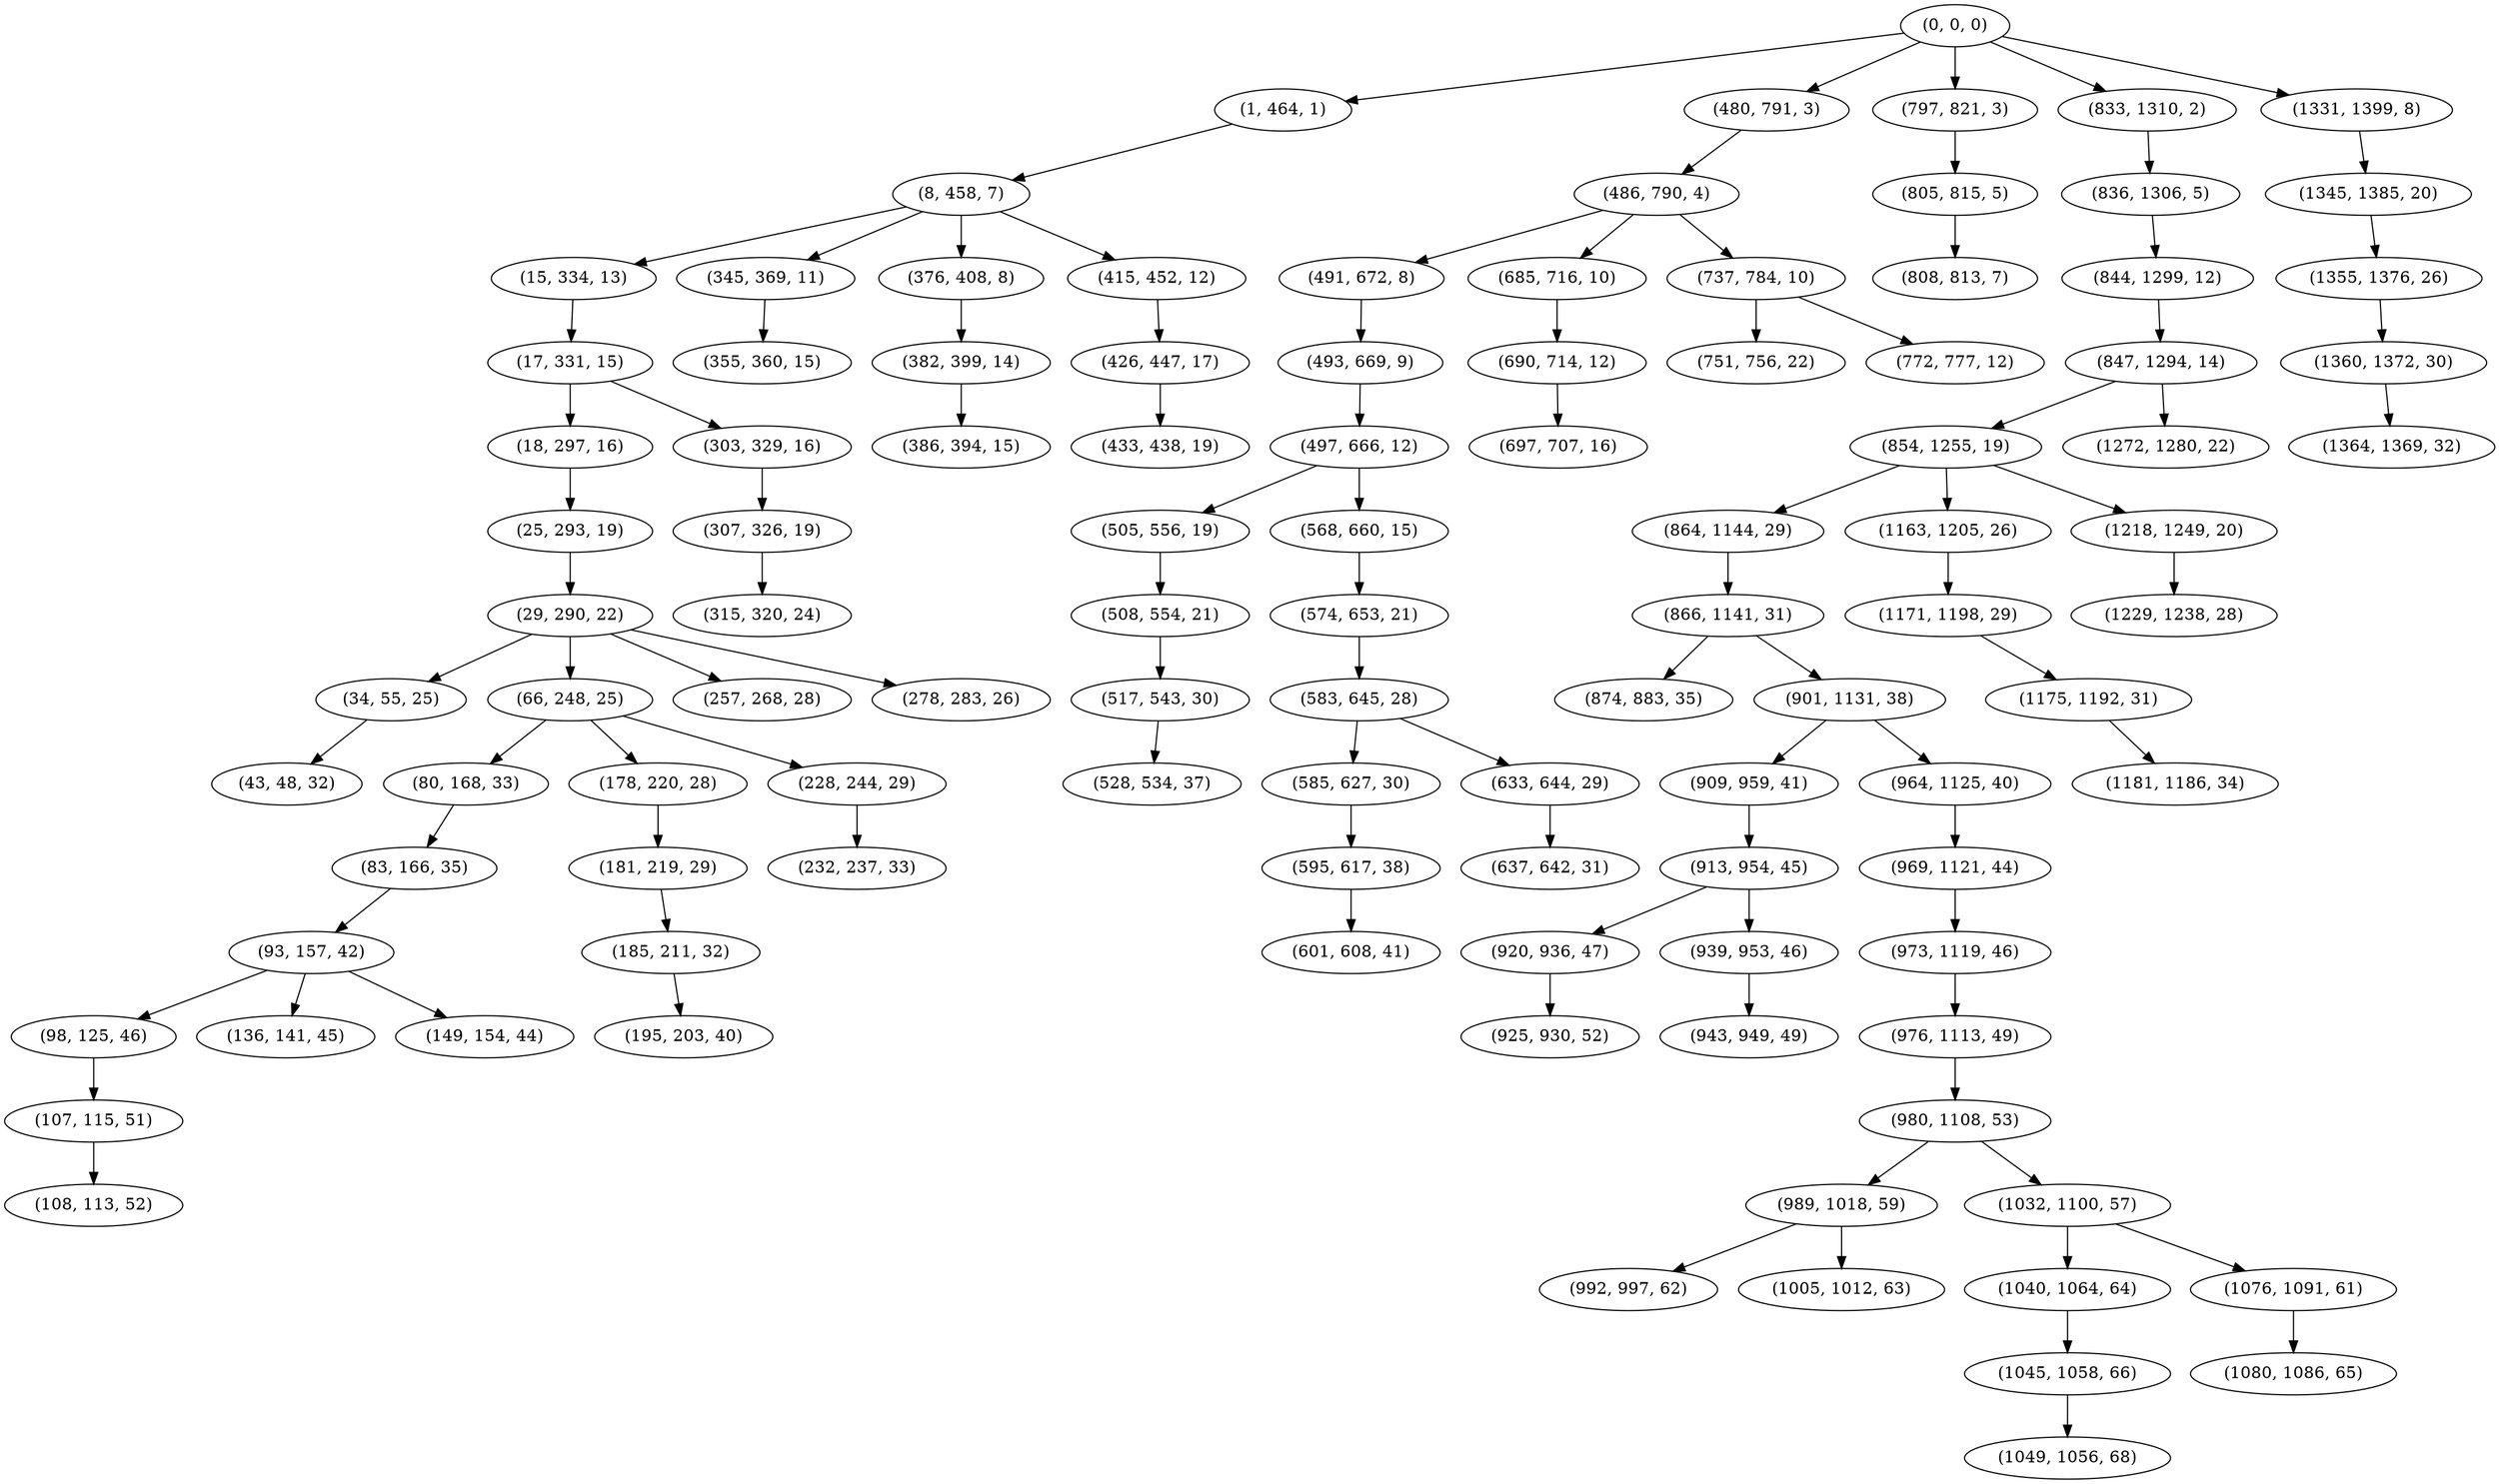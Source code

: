 digraph tree {
    "(0, 0, 0)";
    "(1, 464, 1)";
    "(8, 458, 7)";
    "(15, 334, 13)";
    "(17, 331, 15)";
    "(18, 297, 16)";
    "(25, 293, 19)";
    "(29, 290, 22)";
    "(34, 55, 25)";
    "(43, 48, 32)";
    "(66, 248, 25)";
    "(80, 168, 33)";
    "(83, 166, 35)";
    "(93, 157, 42)";
    "(98, 125, 46)";
    "(107, 115, 51)";
    "(108, 113, 52)";
    "(136, 141, 45)";
    "(149, 154, 44)";
    "(178, 220, 28)";
    "(181, 219, 29)";
    "(185, 211, 32)";
    "(195, 203, 40)";
    "(228, 244, 29)";
    "(232, 237, 33)";
    "(257, 268, 28)";
    "(278, 283, 26)";
    "(303, 329, 16)";
    "(307, 326, 19)";
    "(315, 320, 24)";
    "(345, 369, 11)";
    "(355, 360, 15)";
    "(376, 408, 8)";
    "(382, 399, 14)";
    "(386, 394, 15)";
    "(415, 452, 12)";
    "(426, 447, 17)";
    "(433, 438, 19)";
    "(480, 791, 3)";
    "(486, 790, 4)";
    "(491, 672, 8)";
    "(493, 669, 9)";
    "(497, 666, 12)";
    "(505, 556, 19)";
    "(508, 554, 21)";
    "(517, 543, 30)";
    "(528, 534, 37)";
    "(568, 660, 15)";
    "(574, 653, 21)";
    "(583, 645, 28)";
    "(585, 627, 30)";
    "(595, 617, 38)";
    "(601, 608, 41)";
    "(633, 644, 29)";
    "(637, 642, 31)";
    "(685, 716, 10)";
    "(690, 714, 12)";
    "(697, 707, 16)";
    "(737, 784, 10)";
    "(751, 756, 22)";
    "(772, 777, 12)";
    "(797, 821, 3)";
    "(805, 815, 5)";
    "(808, 813, 7)";
    "(833, 1310, 2)";
    "(836, 1306, 5)";
    "(844, 1299, 12)";
    "(847, 1294, 14)";
    "(854, 1255, 19)";
    "(864, 1144, 29)";
    "(866, 1141, 31)";
    "(874, 883, 35)";
    "(901, 1131, 38)";
    "(909, 959, 41)";
    "(913, 954, 45)";
    "(920, 936, 47)";
    "(925, 930, 52)";
    "(939, 953, 46)";
    "(943, 949, 49)";
    "(964, 1125, 40)";
    "(969, 1121, 44)";
    "(973, 1119, 46)";
    "(976, 1113, 49)";
    "(980, 1108, 53)";
    "(989, 1018, 59)";
    "(992, 997, 62)";
    "(1005, 1012, 63)";
    "(1032, 1100, 57)";
    "(1040, 1064, 64)";
    "(1045, 1058, 66)";
    "(1049, 1056, 68)";
    "(1076, 1091, 61)";
    "(1080, 1086, 65)";
    "(1163, 1205, 26)";
    "(1171, 1198, 29)";
    "(1175, 1192, 31)";
    "(1181, 1186, 34)";
    "(1218, 1249, 20)";
    "(1229, 1238, 28)";
    "(1272, 1280, 22)";
    "(1331, 1399, 8)";
    "(1345, 1385, 20)";
    "(1355, 1376, 26)";
    "(1360, 1372, 30)";
    "(1364, 1369, 32)";
    "(0, 0, 0)" -> "(1, 464, 1)";
    "(0, 0, 0)" -> "(480, 791, 3)";
    "(0, 0, 0)" -> "(797, 821, 3)";
    "(0, 0, 0)" -> "(833, 1310, 2)";
    "(0, 0, 0)" -> "(1331, 1399, 8)";
    "(1, 464, 1)" -> "(8, 458, 7)";
    "(8, 458, 7)" -> "(15, 334, 13)";
    "(8, 458, 7)" -> "(345, 369, 11)";
    "(8, 458, 7)" -> "(376, 408, 8)";
    "(8, 458, 7)" -> "(415, 452, 12)";
    "(15, 334, 13)" -> "(17, 331, 15)";
    "(17, 331, 15)" -> "(18, 297, 16)";
    "(17, 331, 15)" -> "(303, 329, 16)";
    "(18, 297, 16)" -> "(25, 293, 19)";
    "(25, 293, 19)" -> "(29, 290, 22)";
    "(29, 290, 22)" -> "(34, 55, 25)";
    "(29, 290, 22)" -> "(66, 248, 25)";
    "(29, 290, 22)" -> "(257, 268, 28)";
    "(29, 290, 22)" -> "(278, 283, 26)";
    "(34, 55, 25)" -> "(43, 48, 32)";
    "(66, 248, 25)" -> "(80, 168, 33)";
    "(66, 248, 25)" -> "(178, 220, 28)";
    "(66, 248, 25)" -> "(228, 244, 29)";
    "(80, 168, 33)" -> "(83, 166, 35)";
    "(83, 166, 35)" -> "(93, 157, 42)";
    "(93, 157, 42)" -> "(98, 125, 46)";
    "(93, 157, 42)" -> "(136, 141, 45)";
    "(93, 157, 42)" -> "(149, 154, 44)";
    "(98, 125, 46)" -> "(107, 115, 51)";
    "(107, 115, 51)" -> "(108, 113, 52)";
    "(178, 220, 28)" -> "(181, 219, 29)";
    "(181, 219, 29)" -> "(185, 211, 32)";
    "(185, 211, 32)" -> "(195, 203, 40)";
    "(228, 244, 29)" -> "(232, 237, 33)";
    "(303, 329, 16)" -> "(307, 326, 19)";
    "(307, 326, 19)" -> "(315, 320, 24)";
    "(345, 369, 11)" -> "(355, 360, 15)";
    "(376, 408, 8)" -> "(382, 399, 14)";
    "(382, 399, 14)" -> "(386, 394, 15)";
    "(415, 452, 12)" -> "(426, 447, 17)";
    "(426, 447, 17)" -> "(433, 438, 19)";
    "(480, 791, 3)" -> "(486, 790, 4)";
    "(486, 790, 4)" -> "(491, 672, 8)";
    "(486, 790, 4)" -> "(685, 716, 10)";
    "(486, 790, 4)" -> "(737, 784, 10)";
    "(491, 672, 8)" -> "(493, 669, 9)";
    "(493, 669, 9)" -> "(497, 666, 12)";
    "(497, 666, 12)" -> "(505, 556, 19)";
    "(497, 666, 12)" -> "(568, 660, 15)";
    "(505, 556, 19)" -> "(508, 554, 21)";
    "(508, 554, 21)" -> "(517, 543, 30)";
    "(517, 543, 30)" -> "(528, 534, 37)";
    "(568, 660, 15)" -> "(574, 653, 21)";
    "(574, 653, 21)" -> "(583, 645, 28)";
    "(583, 645, 28)" -> "(585, 627, 30)";
    "(583, 645, 28)" -> "(633, 644, 29)";
    "(585, 627, 30)" -> "(595, 617, 38)";
    "(595, 617, 38)" -> "(601, 608, 41)";
    "(633, 644, 29)" -> "(637, 642, 31)";
    "(685, 716, 10)" -> "(690, 714, 12)";
    "(690, 714, 12)" -> "(697, 707, 16)";
    "(737, 784, 10)" -> "(751, 756, 22)";
    "(737, 784, 10)" -> "(772, 777, 12)";
    "(797, 821, 3)" -> "(805, 815, 5)";
    "(805, 815, 5)" -> "(808, 813, 7)";
    "(833, 1310, 2)" -> "(836, 1306, 5)";
    "(836, 1306, 5)" -> "(844, 1299, 12)";
    "(844, 1299, 12)" -> "(847, 1294, 14)";
    "(847, 1294, 14)" -> "(854, 1255, 19)";
    "(847, 1294, 14)" -> "(1272, 1280, 22)";
    "(854, 1255, 19)" -> "(864, 1144, 29)";
    "(854, 1255, 19)" -> "(1163, 1205, 26)";
    "(854, 1255, 19)" -> "(1218, 1249, 20)";
    "(864, 1144, 29)" -> "(866, 1141, 31)";
    "(866, 1141, 31)" -> "(874, 883, 35)";
    "(866, 1141, 31)" -> "(901, 1131, 38)";
    "(901, 1131, 38)" -> "(909, 959, 41)";
    "(901, 1131, 38)" -> "(964, 1125, 40)";
    "(909, 959, 41)" -> "(913, 954, 45)";
    "(913, 954, 45)" -> "(920, 936, 47)";
    "(913, 954, 45)" -> "(939, 953, 46)";
    "(920, 936, 47)" -> "(925, 930, 52)";
    "(939, 953, 46)" -> "(943, 949, 49)";
    "(964, 1125, 40)" -> "(969, 1121, 44)";
    "(969, 1121, 44)" -> "(973, 1119, 46)";
    "(973, 1119, 46)" -> "(976, 1113, 49)";
    "(976, 1113, 49)" -> "(980, 1108, 53)";
    "(980, 1108, 53)" -> "(989, 1018, 59)";
    "(980, 1108, 53)" -> "(1032, 1100, 57)";
    "(989, 1018, 59)" -> "(992, 997, 62)";
    "(989, 1018, 59)" -> "(1005, 1012, 63)";
    "(1032, 1100, 57)" -> "(1040, 1064, 64)";
    "(1032, 1100, 57)" -> "(1076, 1091, 61)";
    "(1040, 1064, 64)" -> "(1045, 1058, 66)";
    "(1045, 1058, 66)" -> "(1049, 1056, 68)";
    "(1076, 1091, 61)" -> "(1080, 1086, 65)";
    "(1163, 1205, 26)" -> "(1171, 1198, 29)";
    "(1171, 1198, 29)" -> "(1175, 1192, 31)";
    "(1175, 1192, 31)" -> "(1181, 1186, 34)";
    "(1218, 1249, 20)" -> "(1229, 1238, 28)";
    "(1331, 1399, 8)" -> "(1345, 1385, 20)";
    "(1345, 1385, 20)" -> "(1355, 1376, 26)";
    "(1355, 1376, 26)" -> "(1360, 1372, 30)";
    "(1360, 1372, 30)" -> "(1364, 1369, 32)";
}
